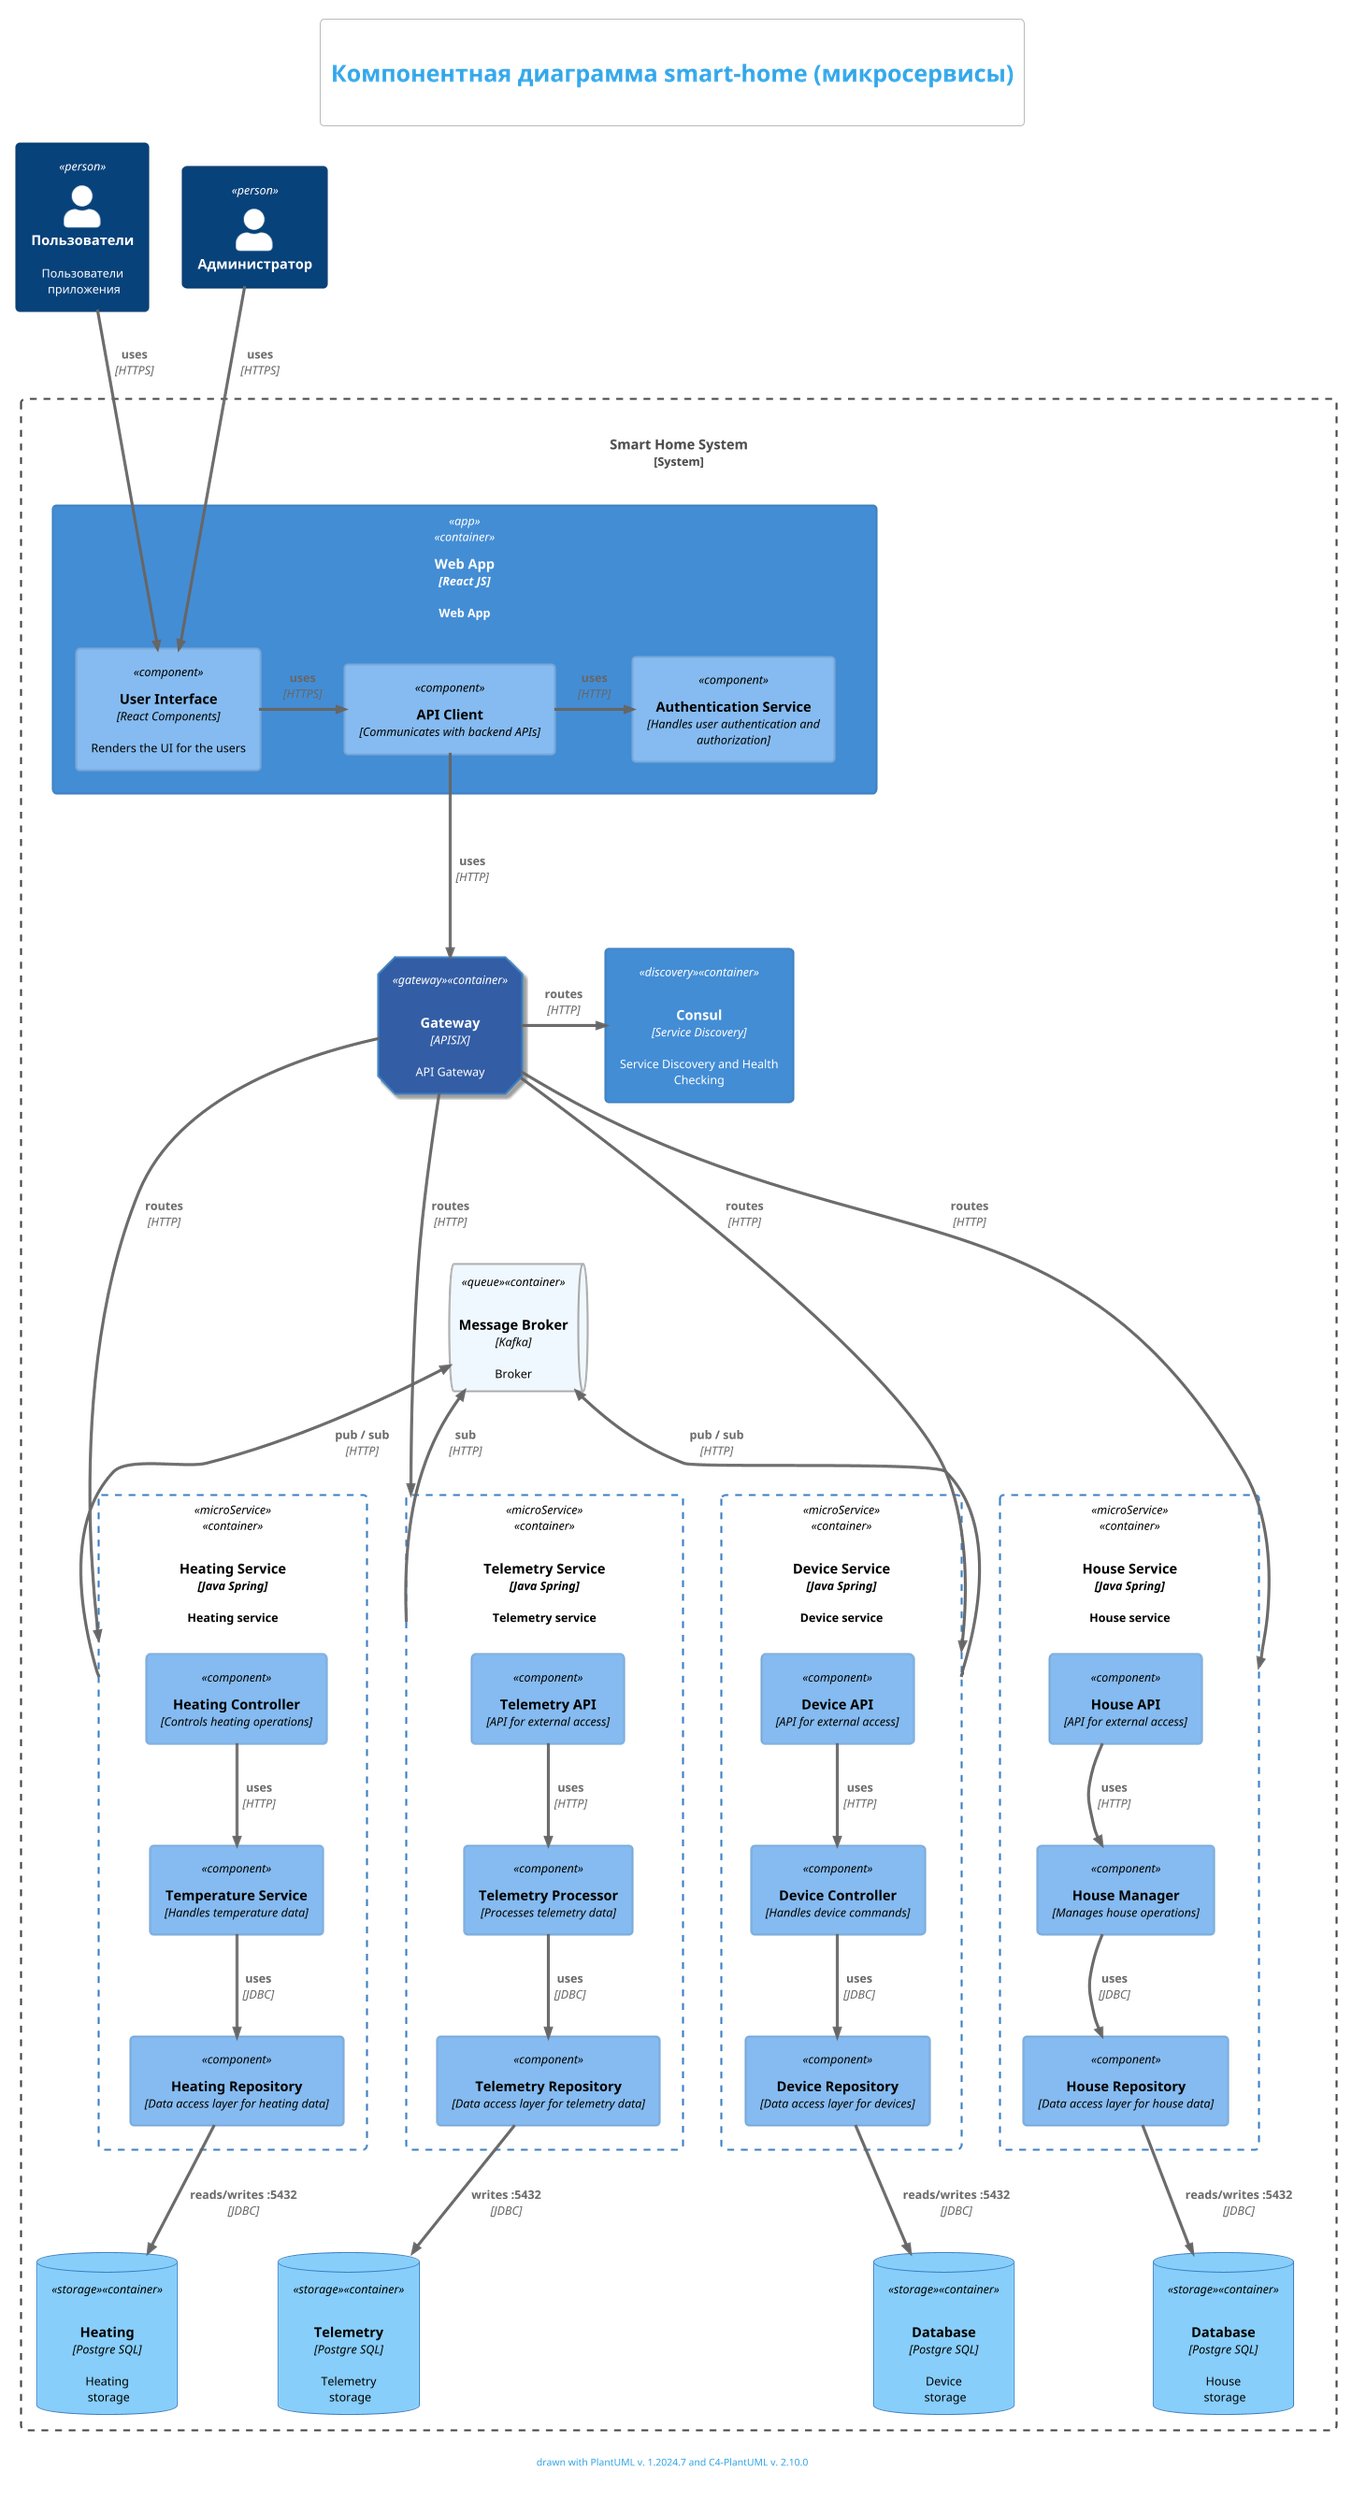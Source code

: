 @startuml c4_component_ms
!theme cerulean-outline


!include <c4/C4_Component.puml>

AddElementTag("users", $bgColor="transparent", $fontColor="#335DA5", $borderThickness="0")
AddElementTag("webApp", $bgColor="#87CEFA", $fontColor="#000000", $borderColor="#4682B4")
AddElementTag("microService", $bgColor="transparent", $fontColor="#000000", $borderStyle="dashed")
AddElementTag("gateway", $sprite="react", $shadowing="true", $shape=EightSidedShape(), $bgColor="#335DA5", $legendText="host")
AddElementTag("queue", $bgColor="aliceblue", $fontColor="black", $borderColor="darkgrey", $borderThickness="2")

AddElementTag("storage", $shape=RoundedBoxShape(), $bgColor="lightSkyBlue", $fontColor="black")

title \n= Компонентная диаграмма smart-home (микросервисы)\n

' Define users and admin
Person(user, "Пользователи", "Пользователи\n приложения")
Person(admin, "Администратор")

' Define the main system boundary
System_Boundary(heating_system, "Smart Home System") {

    ' Web App Container and Components
    Container(web_app, "Web App", "React JS", "Web App", $tags="app") {
        Component(web_ui, "User Interface", "React Components", "Renders the UI for the users")
        Component(auth_service, "Authentication Service", "Handles user authentication and authorization")
        Component(api_client, "API Client", "Communicates with backend APIs")
    }

    ' API Gateway and Consul
    together {
        Container(gateway, "Gateway", "APISIX", "API Gateway", $sprite="spring,scale=0.5", $tags="gateway")
        Container(consul, "Consul", "Service Discovery", "Service Discovery and Health Checking", $sprite="consul", $tags="discovery")
    }

    together {

    ' Heating Service Container and Components
    Container(smart_home_srv, "Heating Service", "Java Spring", "Heating service", $sprite="java", $tags="microService") {
        Component(heating_controller, "Heating Controller", "Controls heating operations")
        Component(temperature_service, "Temperature Service", "Handles temperature data")
        Component(heating_repository, "Heating Repository", "Data access layer for heating data")
    }

    ' Telemetry Service Container and Components
    Container(telemetry_srv, "Telemetry Service", "Java Spring", "Telemetry service", $sprite="java", $tags="microService") {
        Component(telemetry_processor, "Telemetry Processor", "Processes telemetry data")
        Component(telemetry_repository, "Telemetry Repository", "Data access layer for telemetry data")
        Component(telemetry_api, "Telemetry API", "API for external access")
    }

    ' Device Service Container and Components
    Container(device_srv, "Device Service", "Java Spring", "Device service", $sprite="java", $tags="microService") {
        Component(device_controller, "Device Controller", "Handles device commands")
        Component(device_repository, "Device Repository", "Data access layer for devices")
        Component(device_api, "Device API", "API for external access")
    }

    ' House Service Container and Components
    Container(house_srv, "House Service", "Java Spring", "House service", $sprite="java", $tags="microService") {
        Component(house_manager, "House Manager", "Manages house operations")
        Component(house_repository, "House Repository", "Data access layer for house data")
        Component(house_api, "House API", "API for external access")
    }
    }

    ' Message Broker
    ContainerQueue(message_bus, "Message Broker", "Kafka", "Broker", $sprite="kafka,scale=0.5", $tags="queue")

    ' Databases (positioned below)
    ContainerDb(smart_home_db, "Heating", "Postgre SQL", "Heating \n storage", $sprite="postgresql", $tags="storage")
    ContainerDb(telemetry_db, "Telemetry", "Postgre SQL", "Telemetry\n storage", $sprite="postgresql", $tags="storage")
    ContainerDb(device_db, "Database", "Postgre SQL", "Device\n storage", $sprite="postgresql", $tags="storage")
    ContainerDb(house_db, "Database", "Postgre SQL", "House\n storage", $sprite="postgresql", $tags="storage")
}

' Define relationships
Rel(user, web_ui, "uses", "HTTPS")
Rel(admin, web_ui, "uses", "HTTPS")
Rel_Neighbor(web_ui, api_client, "uses", "HTTPS")
Rel_Neighbor(api_client, auth_service, "uses", "HTTP")
Rel_D(api_client, gateway, "uses", "HTTP")

Rel(heating_controller, temperature_service, "uses", "HTTP")
Rel(temperature_service, heating_repository, "uses", "JDBC")
Rel(telemetry_processor, telemetry_repository, "uses", "JDBC")
Rel(telemetry_api, telemetry_processor, "uses", "HTTP")
Rel(device_controller, device_repository, "uses", "JDBC")
Rel(device_api, device_controller, "uses", "HTTP")
Rel(house_manager, house_repository, "uses", "JDBC")
Rel(house_api, house_manager, "uses", "HTTP")

' Service Discovery
Rel_Neighbor(gateway, consul, "routes", "HTTP")
Rel(gateway, telemetry_srv, "routes", "HTTP")
Rel(gateway, device_srv, "routes", "HTTP")
Rel(gateway, smart_home_srv, "routes", "HTTP")
Rel(gateway, house_srv, "routes", "HTTP")

' Message Broker
Rel_U(telemetry_srv, message_bus, "sub", "HTTP")
Rel_U(device_srv, message_bus, "pub / sub", "HTTP")
Rel_U(smart_home_srv, message_bus, "pub / sub", "HTTP")

' Databases
Rel_D(heating_repository, smart_home_db, "reads/writes :5432", "JDBC")
Rel_D(telemetry_repository, telemetry_db, "writes :5432", "JDBC")
Rel_D(device_repository, device_db, "reads/writes :5432", "JDBC")
Rel_D(house_repository, house_db, "reads/writes :5432", "JDBC")

' Layout
Lay_Distance(web_app, gateway, 1)
Lay_Distance(gateway, smart_home_srv, 2)
Lay_Distance(smart_home_srv, smart_home_db, 2)
Lay_Distance(telemetry_srv, telemetry_db, 2)
Lay_Distance(device_srv, device_db, 2)
Lay_Distance(house_srv, house_db, 2)


footer drawn with PlantUML v. %version() and C4-PlantUML v. C4Version()
@enduml
